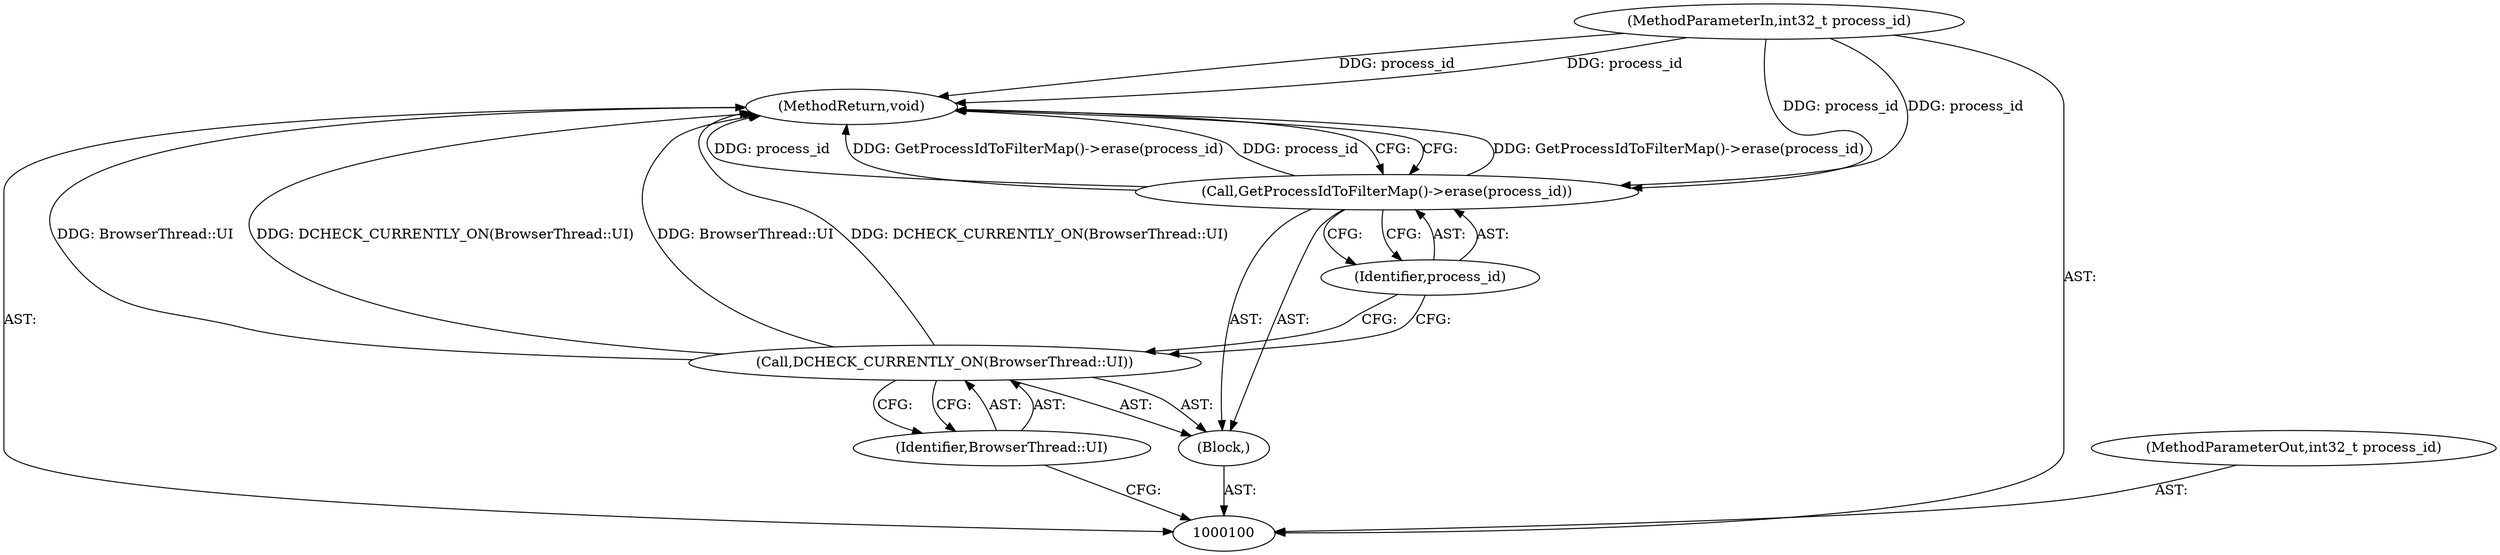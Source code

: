 digraph "1_Chrome_5bb223676defeba9c44a5ce42460c86e24561e73_11" {
"1000107" [label="(MethodReturn,void)"];
"1000101" [label="(MethodParameterIn,int32_t process_id)"];
"1000120" [label="(MethodParameterOut,int32_t process_id)"];
"1000102" [label="(Block,)"];
"1000103" [label="(Call,DCHECK_CURRENTLY_ON(BrowserThread::UI))"];
"1000104" [label="(Identifier,BrowserThread::UI)"];
"1000105" [label="(Call,GetProcessIdToFilterMap()->erase(process_id))"];
"1000106" [label="(Identifier,process_id)"];
"1000107" -> "1000100"  [label="AST: "];
"1000107" -> "1000105"  [label="CFG: "];
"1000103" -> "1000107"  [label="DDG: BrowserThread::UI"];
"1000103" -> "1000107"  [label="DDG: DCHECK_CURRENTLY_ON(BrowserThread::UI)"];
"1000105" -> "1000107"  [label="DDG: GetProcessIdToFilterMap()->erase(process_id)"];
"1000105" -> "1000107"  [label="DDG: process_id"];
"1000101" -> "1000107"  [label="DDG: process_id"];
"1000101" -> "1000100"  [label="AST: "];
"1000101" -> "1000107"  [label="DDG: process_id"];
"1000101" -> "1000105"  [label="DDG: process_id"];
"1000120" -> "1000100"  [label="AST: "];
"1000102" -> "1000100"  [label="AST: "];
"1000103" -> "1000102"  [label="AST: "];
"1000105" -> "1000102"  [label="AST: "];
"1000103" -> "1000102"  [label="AST: "];
"1000103" -> "1000104"  [label="CFG: "];
"1000104" -> "1000103"  [label="AST: "];
"1000106" -> "1000103"  [label="CFG: "];
"1000103" -> "1000107"  [label="DDG: BrowserThread::UI"];
"1000103" -> "1000107"  [label="DDG: DCHECK_CURRENTLY_ON(BrowserThread::UI)"];
"1000104" -> "1000103"  [label="AST: "];
"1000104" -> "1000100"  [label="CFG: "];
"1000103" -> "1000104"  [label="CFG: "];
"1000105" -> "1000102"  [label="AST: "];
"1000105" -> "1000106"  [label="CFG: "];
"1000106" -> "1000105"  [label="AST: "];
"1000107" -> "1000105"  [label="CFG: "];
"1000105" -> "1000107"  [label="DDG: GetProcessIdToFilterMap()->erase(process_id)"];
"1000105" -> "1000107"  [label="DDG: process_id"];
"1000101" -> "1000105"  [label="DDG: process_id"];
"1000106" -> "1000105"  [label="AST: "];
"1000106" -> "1000103"  [label="CFG: "];
"1000105" -> "1000106"  [label="CFG: "];
}

